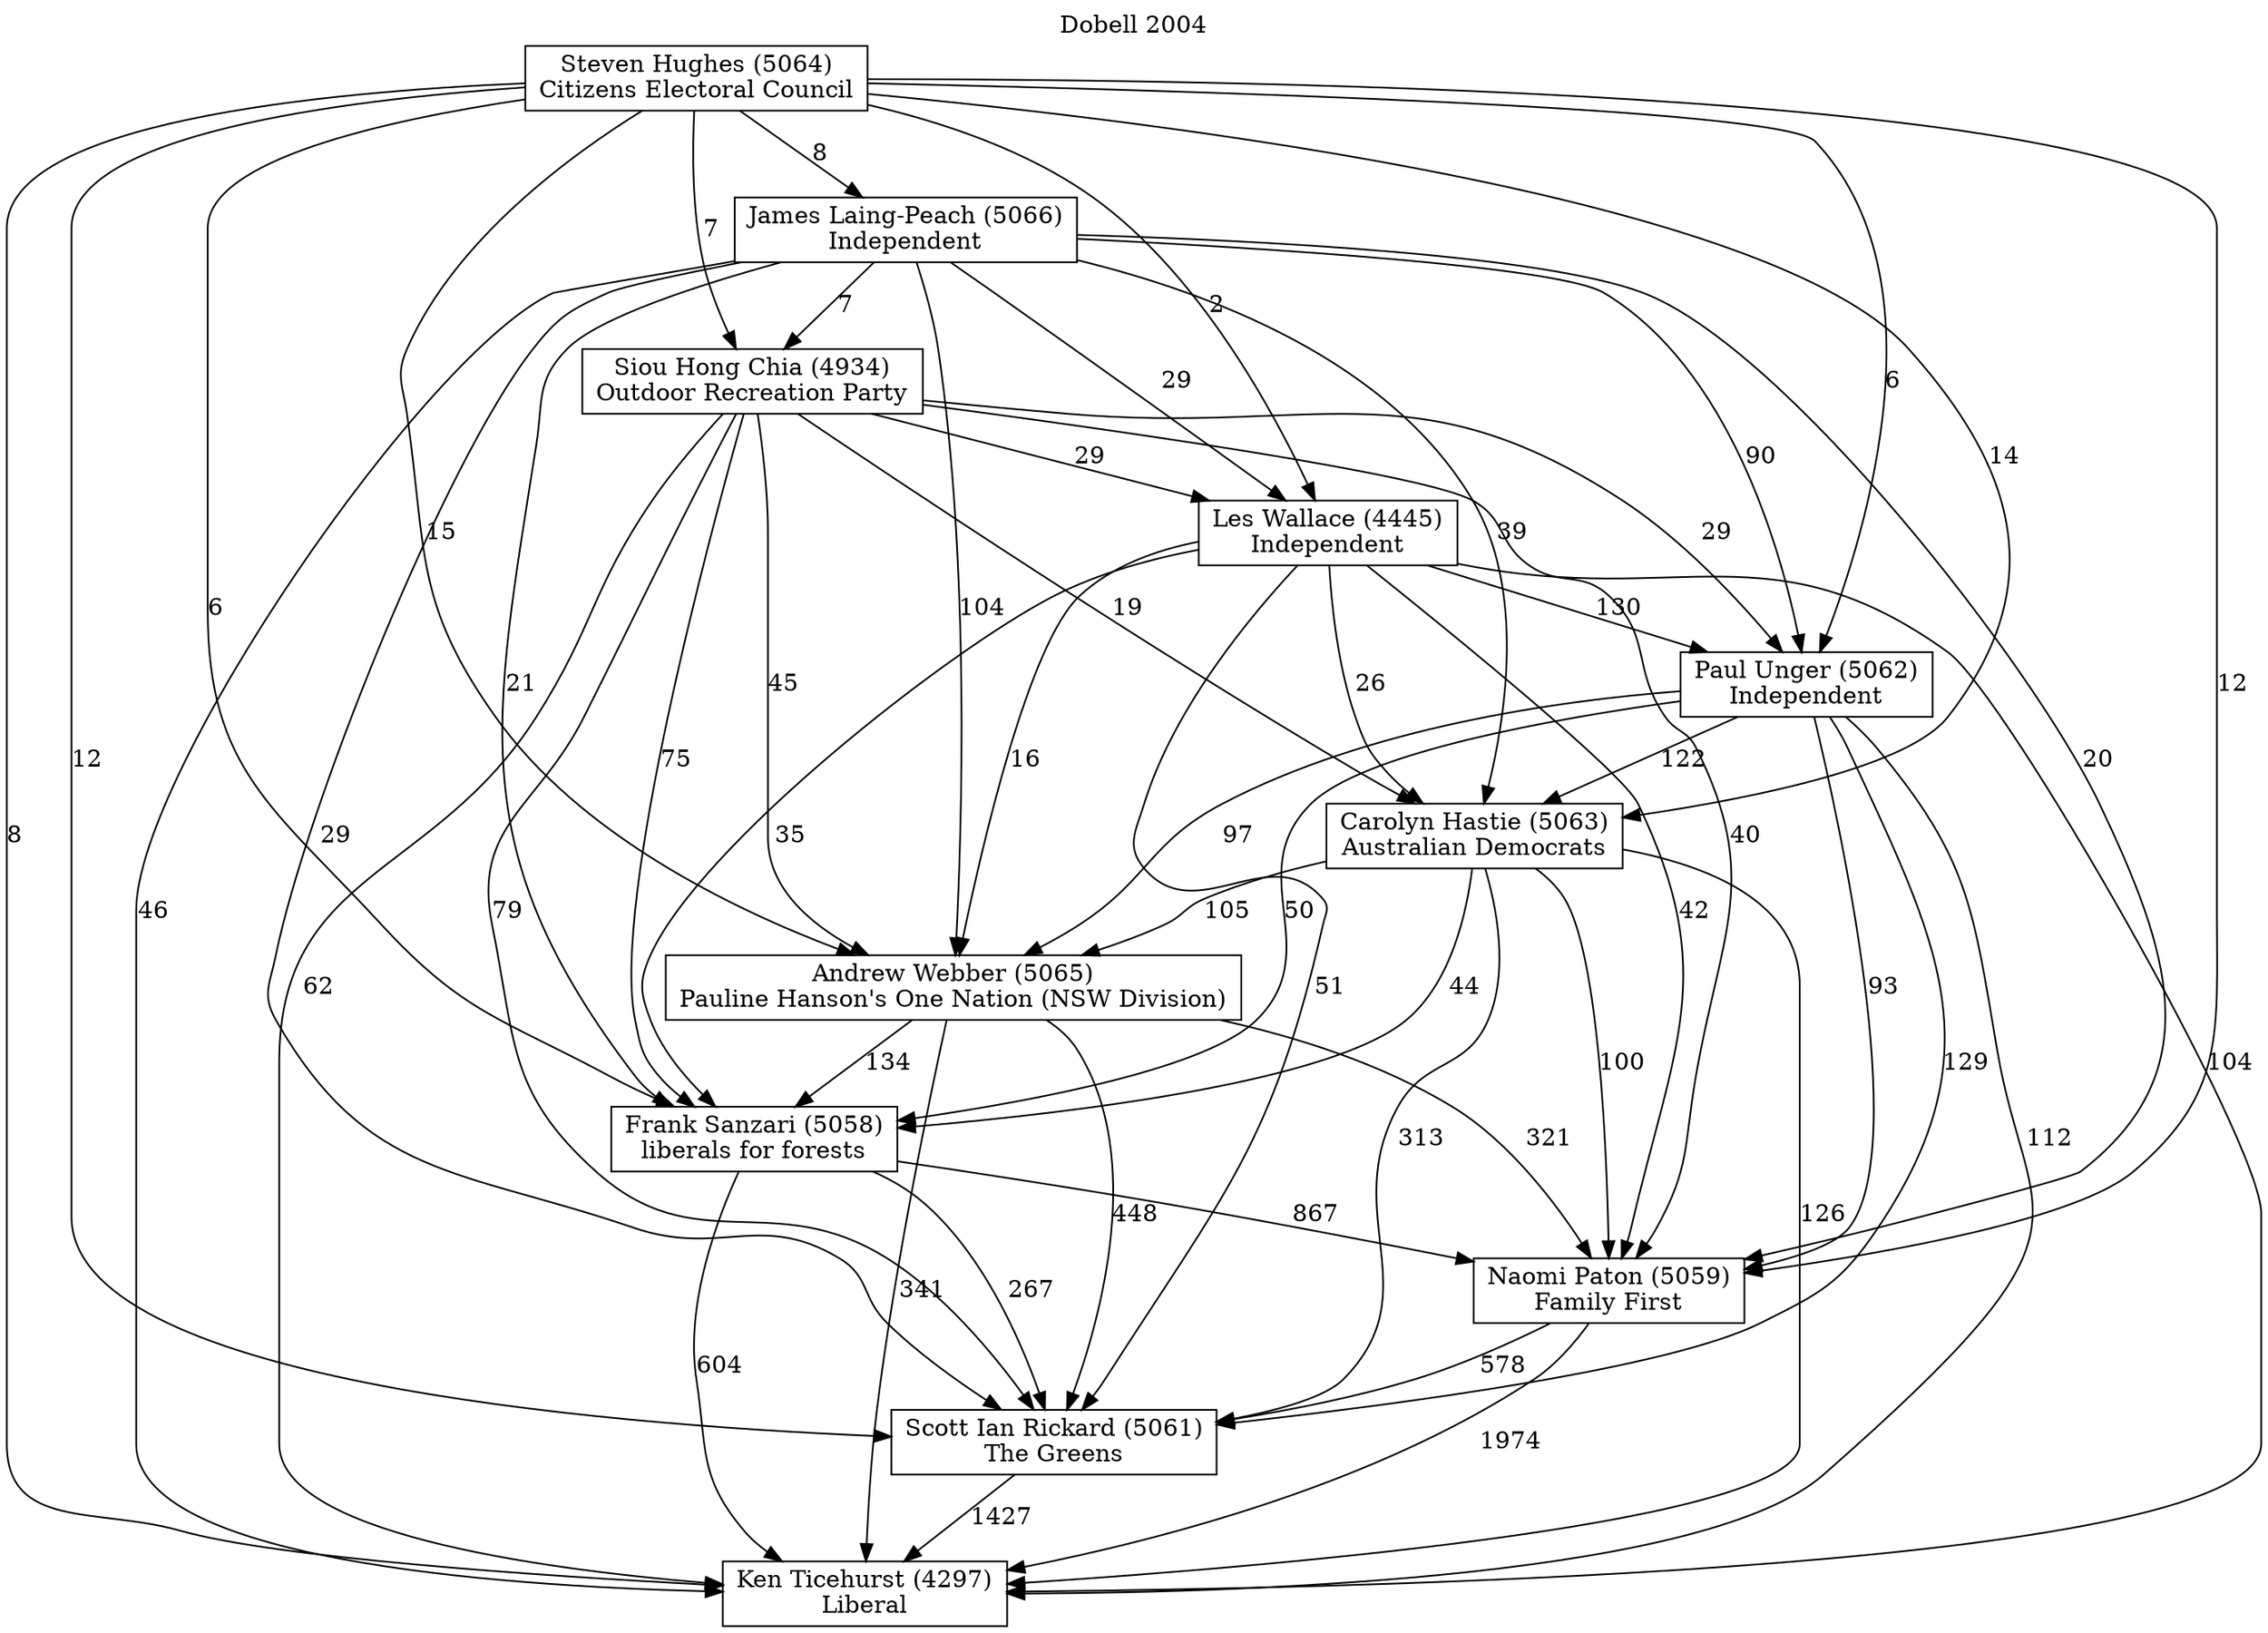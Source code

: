 // House preference flow
digraph "Ken Ticehurst (4297)_Dobell_2004" {
	graph [label="Dobell 2004" labelloc=t mclimit=10]
	node [shape=box]
	"Ken Ticehurst (4297)" [label="Ken Ticehurst (4297)
Liberal"]
	"Scott Ian Rickard (5061)" [label="Scott Ian Rickard (5061)
The Greens"]
	"Naomi Paton (5059)" [label="Naomi Paton (5059)
Family First"]
	"Frank Sanzari (5058)" [label="Frank Sanzari (5058)
liberals for forests"]
	"Andrew Webber (5065)" [label="Andrew Webber (5065)
Pauline Hanson's One Nation (NSW Division)"]
	"Carolyn Hastie (5063)" [label="Carolyn Hastie (5063)
Australian Democrats"]
	"Paul Unger (5062)" [label="Paul Unger (5062)
Independent"]
	"Les Wallace (4445)" [label="Les Wallace (4445)
Independent"]
	"Siou Hong Chia (4934)" [label="Siou Hong Chia (4934)
Outdoor Recreation Party"]
	"James Laing-Peach (5066)" [label="James Laing-Peach (5066)
Independent"]
	"Steven Hughes (5064)" [label="Steven Hughes (5064)
Citizens Electoral Council"]
	"Scott Ian Rickard (5061)" -> "Ken Ticehurst (4297)" [label=1427]
	"Naomi Paton (5059)" -> "Scott Ian Rickard (5061)" [label=578]
	"Frank Sanzari (5058)" -> "Naomi Paton (5059)" [label=867]
	"Andrew Webber (5065)" -> "Frank Sanzari (5058)" [label=134]
	"Carolyn Hastie (5063)" -> "Andrew Webber (5065)" [label=105]
	"Paul Unger (5062)" -> "Carolyn Hastie (5063)" [label=122]
	"Les Wallace (4445)" -> "Paul Unger (5062)" [label=130]
	"Siou Hong Chia (4934)" -> "Les Wallace (4445)" [label=29]
	"James Laing-Peach (5066)" -> "Siou Hong Chia (4934)" [label=7]
	"Steven Hughes (5064)" -> "James Laing-Peach (5066)" [label=8]
	"Naomi Paton (5059)" -> "Ken Ticehurst (4297)" [label=1974]
	"Frank Sanzari (5058)" -> "Ken Ticehurst (4297)" [label=604]
	"Andrew Webber (5065)" -> "Ken Ticehurst (4297)" [label=341]
	"Carolyn Hastie (5063)" -> "Ken Ticehurst (4297)" [label=126]
	"Paul Unger (5062)" -> "Ken Ticehurst (4297)" [label=112]
	"Les Wallace (4445)" -> "Ken Ticehurst (4297)" [label=104]
	"Siou Hong Chia (4934)" -> "Ken Ticehurst (4297)" [label=62]
	"James Laing-Peach (5066)" -> "Ken Ticehurst (4297)" [label=46]
	"Steven Hughes (5064)" -> "Ken Ticehurst (4297)" [label=8]
	"Steven Hughes (5064)" -> "Siou Hong Chia (4934)" [label=7]
	"James Laing-Peach (5066)" -> "Les Wallace (4445)" [label=29]
	"Steven Hughes (5064)" -> "Les Wallace (4445)" [label=2]
	"Siou Hong Chia (4934)" -> "Paul Unger (5062)" [label=29]
	"James Laing-Peach (5066)" -> "Paul Unger (5062)" [label=90]
	"Steven Hughes (5064)" -> "Paul Unger (5062)" [label=6]
	"Les Wallace (4445)" -> "Carolyn Hastie (5063)" [label=26]
	"Siou Hong Chia (4934)" -> "Carolyn Hastie (5063)" [label=19]
	"James Laing-Peach (5066)" -> "Carolyn Hastie (5063)" [label=39]
	"Steven Hughes (5064)" -> "Carolyn Hastie (5063)" [label=14]
	"Paul Unger (5062)" -> "Andrew Webber (5065)" [label=97]
	"Les Wallace (4445)" -> "Andrew Webber (5065)" [label=16]
	"Siou Hong Chia (4934)" -> "Andrew Webber (5065)" [label=45]
	"James Laing-Peach (5066)" -> "Andrew Webber (5065)" [label=104]
	"Steven Hughes (5064)" -> "Andrew Webber (5065)" [label=15]
	"Carolyn Hastie (5063)" -> "Frank Sanzari (5058)" [label=44]
	"Paul Unger (5062)" -> "Frank Sanzari (5058)" [label=50]
	"Les Wallace (4445)" -> "Frank Sanzari (5058)" [label=35]
	"Siou Hong Chia (4934)" -> "Frank Sanzari (5058)" [label=75]
	"James Laing-Peach (5066)" -> "Frank Sanzari (5058)" [label=21]
	"Steven Hughes (5064)" -> "Frank Sanzari (5058)" [label=6]
	"Andrew Webber (5065)" -> "Naomi Paton (5059)" [label=321]
	"Carolyn Hastie (5063)" -> "Naomi Paton (5059)" [label=100]
	"Paul Unger (5062)" -> "Naomi Paton (5059)" [label=93]
	"Les Wallace (4445)" -> "Naomi Paton (5059)" [label=42]
	"Siou Hong Chia (4934)" -> "Naomi Paton (5059)" [label=40]
	"James Laing-Peach (5066)" -> "Naomi Paton (5059)" [label=20]
	"Steven Hughes (5064)" -> "Naomi Paton (5059)" [label=12]
	"Frank Sanzari (5058)" -> "Scott Ian Rickard (5061)" [label=267]
	"Andrew Webber (5065)" -> "Scott Ian Rickard (5061)" [label=448]
	"Carolyn Hastie (5063)" -> "Scott Ian Rickard (5061)" [label=313]
	"Paul Unger (5062)" -> "Scott Ian Rickard (5061)" [label=129]
	"Les Wallace (4445)" -> "Scott Ian Rickard (5061)" [label=51]
	"Siou Hong Chia (4934)" -> "Scott Ian Rickard (5061)" [label=79]
	"James Laing-Peach (5066)" -> "Scott Ian Rickard (5061)" [label=29]
	"Steven Hughes (5064)" -> "Scott Ian Rickard (5061)" [label=12]
}
